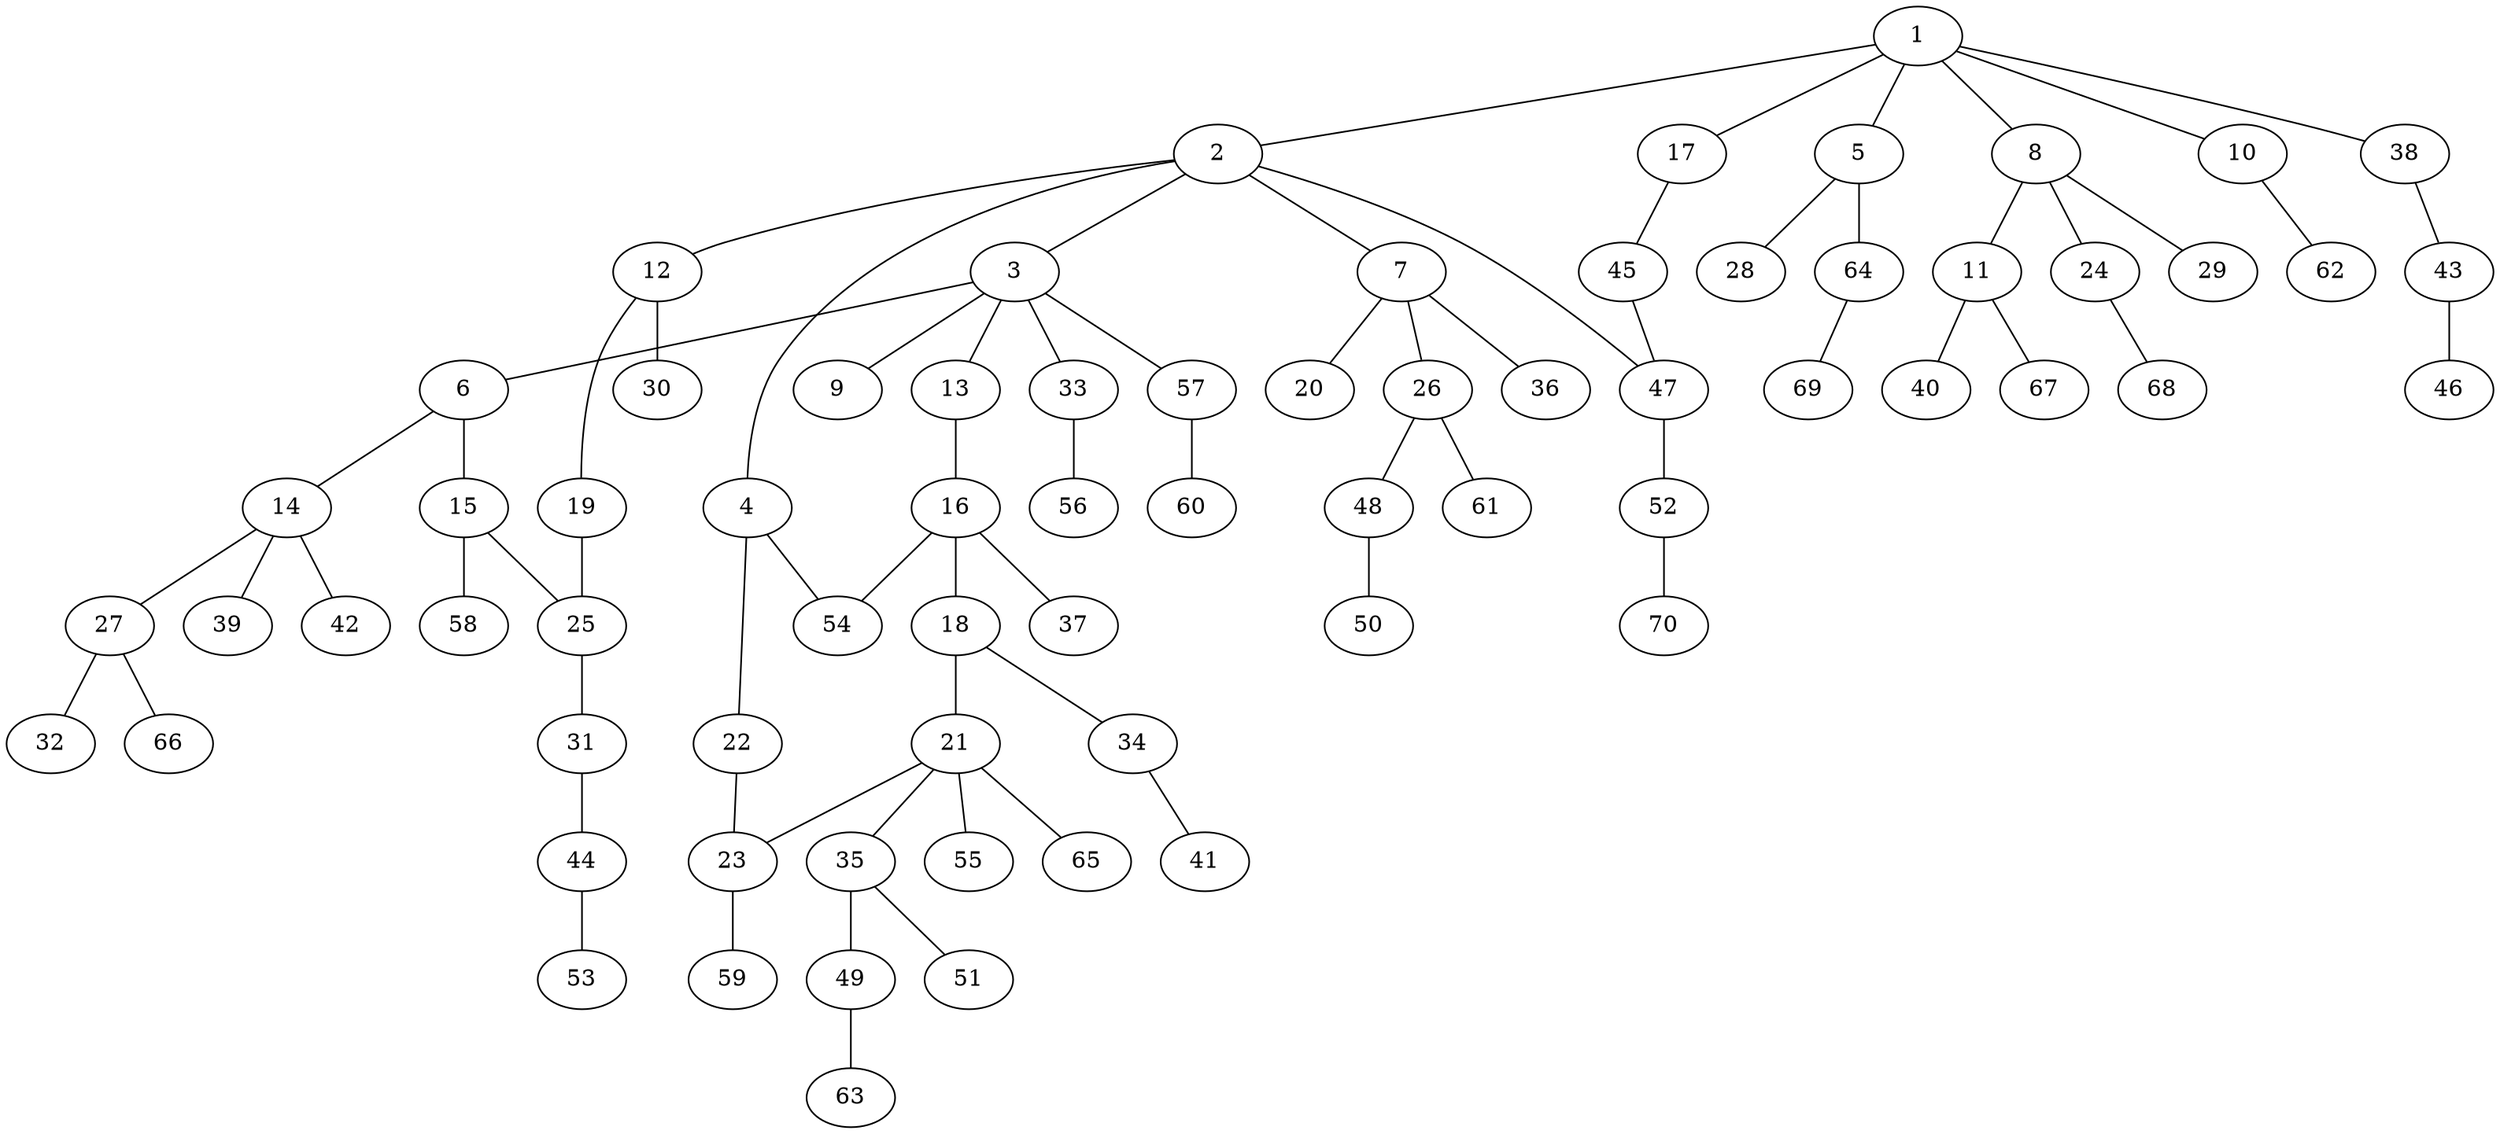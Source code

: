 graph graphname {1--2
1--5
1--8
1--10
1--17
1--38
2--3
2--4
2--7
2--12
2--47
3--6
3--9
3--13
3--33
3--57
4--22
4--54
5--28
5--64
6--14
6--15
7--20
7--26
7--36
8--11
8--24
8--29
10--62
11--40
11--67
12--19
12--30
13--16
14--27
14--39
14--42
15--25
15--58
16--18
16--37
16--54
17--45
18--21
18--34
19--25
21--23
21--35
21--55
21--65
22--23
23--59
24--68
25--31
26--48
26--61
27--32
27--66
31--44
33--56
34--41
35--49
35--51
38--43
43--46
44--53
45--47
47--52
48--50
49--63
52--70
57--60
64--69
}
